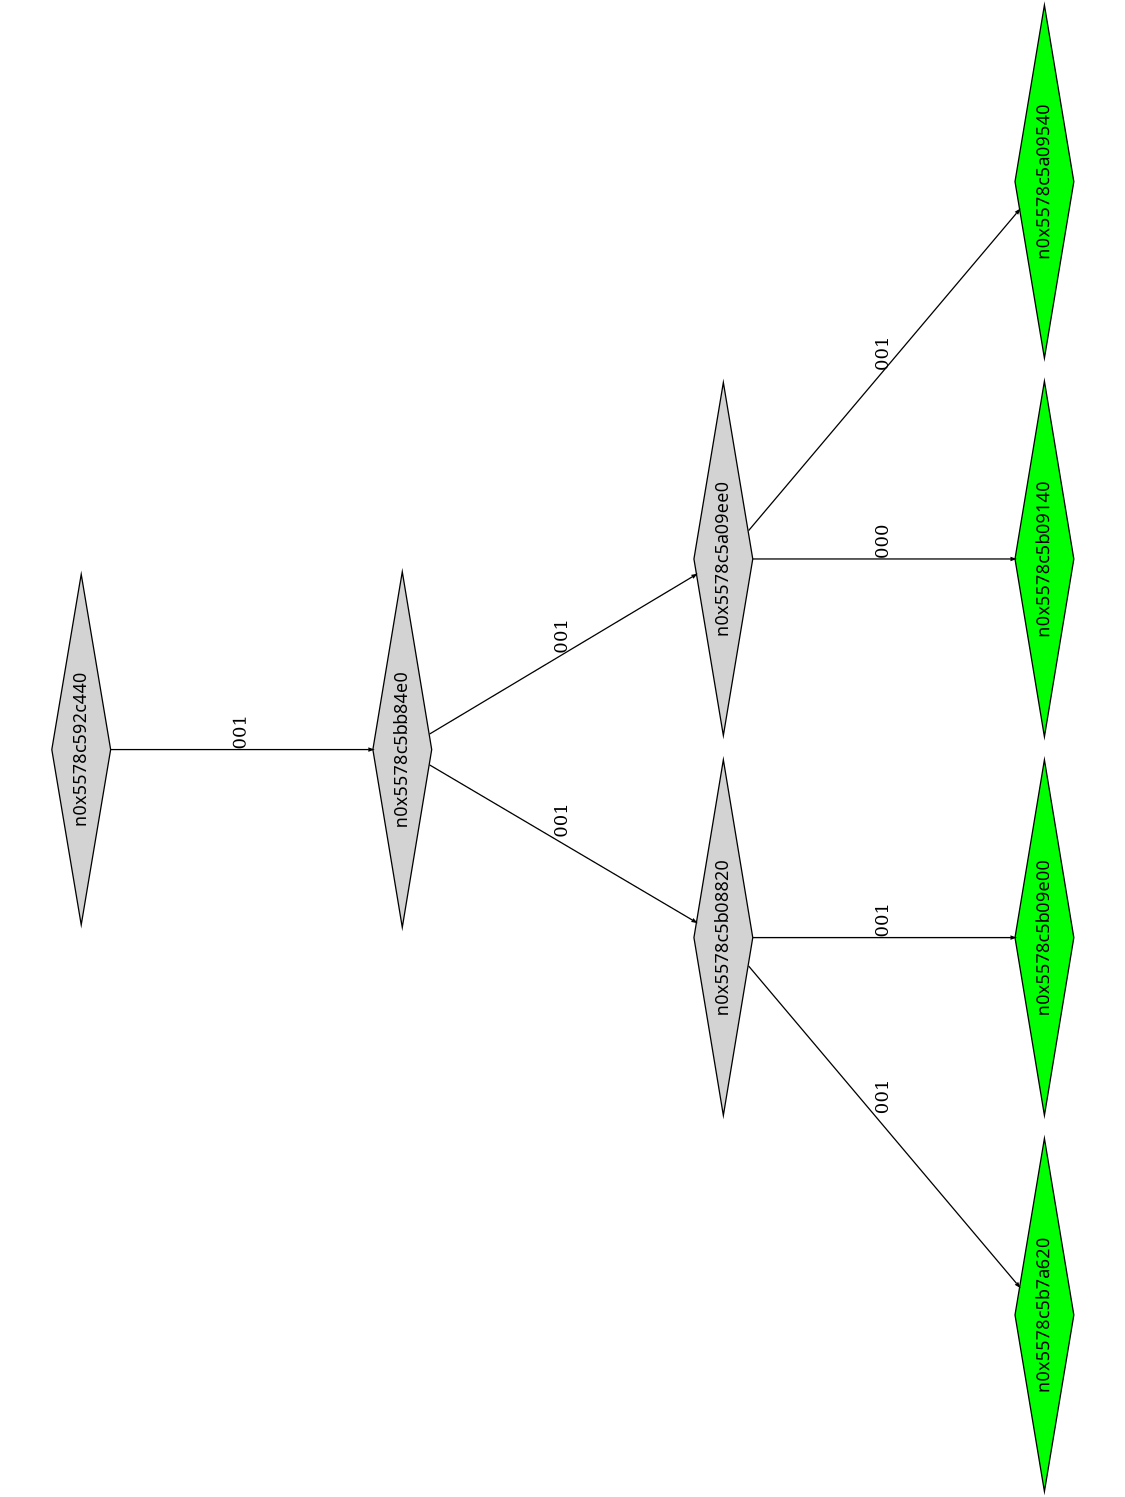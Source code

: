 digraph G {
	size="10,7.5";
	ratio=fill;
	rotate=90;
	center = "true";
	node [style="filled",width=.1,height=.1,fontname="Terminus"]
	edge [arrowsize=.3]
	n0x5578c592c440 [shape=diamond];
	n0x5578c592c440 -> n0x5578c5bb84e0 [label=001];
	n0x5578c5bb84e0 [shape=diamond];
	n0x5578c5bb84e0 -> n0x5578c5b08820 [label=001];
	n0x5578c5bb84e0 -> n0x5578c5a09ee0 [label=001];
	n0x5578c5a09ee0 [shape=diamond];
	n0x5578c5a09ee0 -> n0x5578c5b09140 [label=000];
	n0x5578c5a09ee0 -> n0x5578c5a09540 [label=001];
	n0x5578c5a09540 [shape=diamond,fillcolor=green];
	n0x5578c5b09140 [shape=diamond,fillcolor=green];
	n0x5578c5b08820 [shape=diamond];
	n0x5578c5b08820 -> n0x5578c5b7a620 [label=001];
	n0x5578c5b08820 -> n0x5578c5b09e00 [label=001];
	n0x5578c5b09e00 [shape=diamond,fillcolor=green];
	n0x5578c5b7a620 [shape=diamond,fillcolor=green];
}
